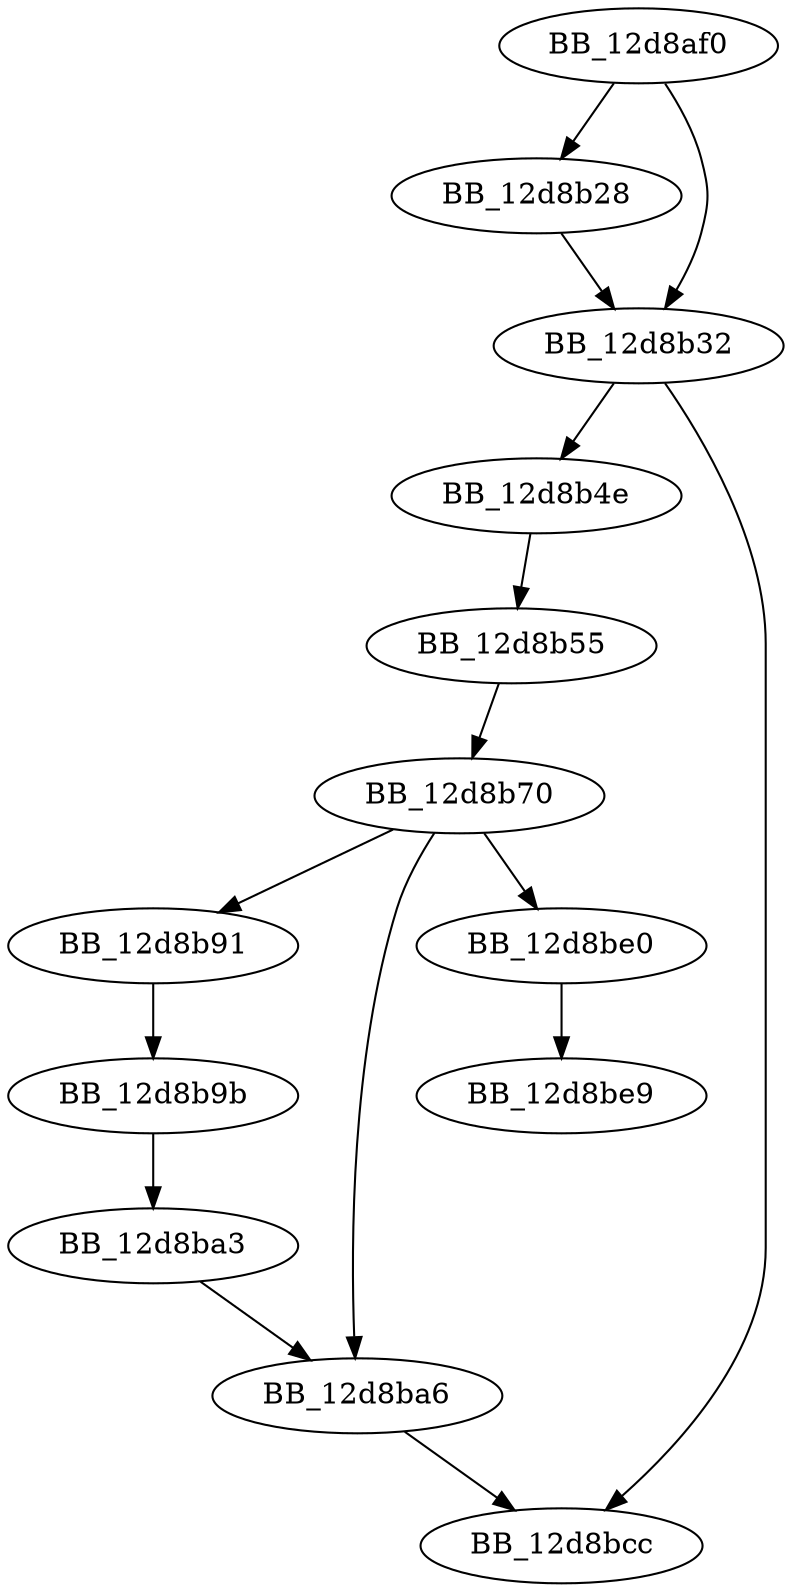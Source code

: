 DiGraph sub_12D8AF0{
BB_12d8af0->BB_12d8b28
BB_12d8af0->BB_12d8b32
BB_12d8b28->BB_12d8b32
BB_12d8b32->BB_12d8b4e
BB_12d8b32->BB_12d8bcc
BB_12d8b4e->BB_12d8b55
BB_12d8b55->BB_12d8b70
BB_12d8b70->BB_12d8b91
BB_12d8b70->BB_12d8ba6
BB_12d8b70->BB_12d8be0
BB_12d8b91->BB_12d8b9b
BB_12d8b9b->BB_12d8ba3
BB_12d8ba3->BB_12d8ba6
BB_12d8ba6->BB_12d8bcc
BB_12d8be0->BB_12d8be9
}
